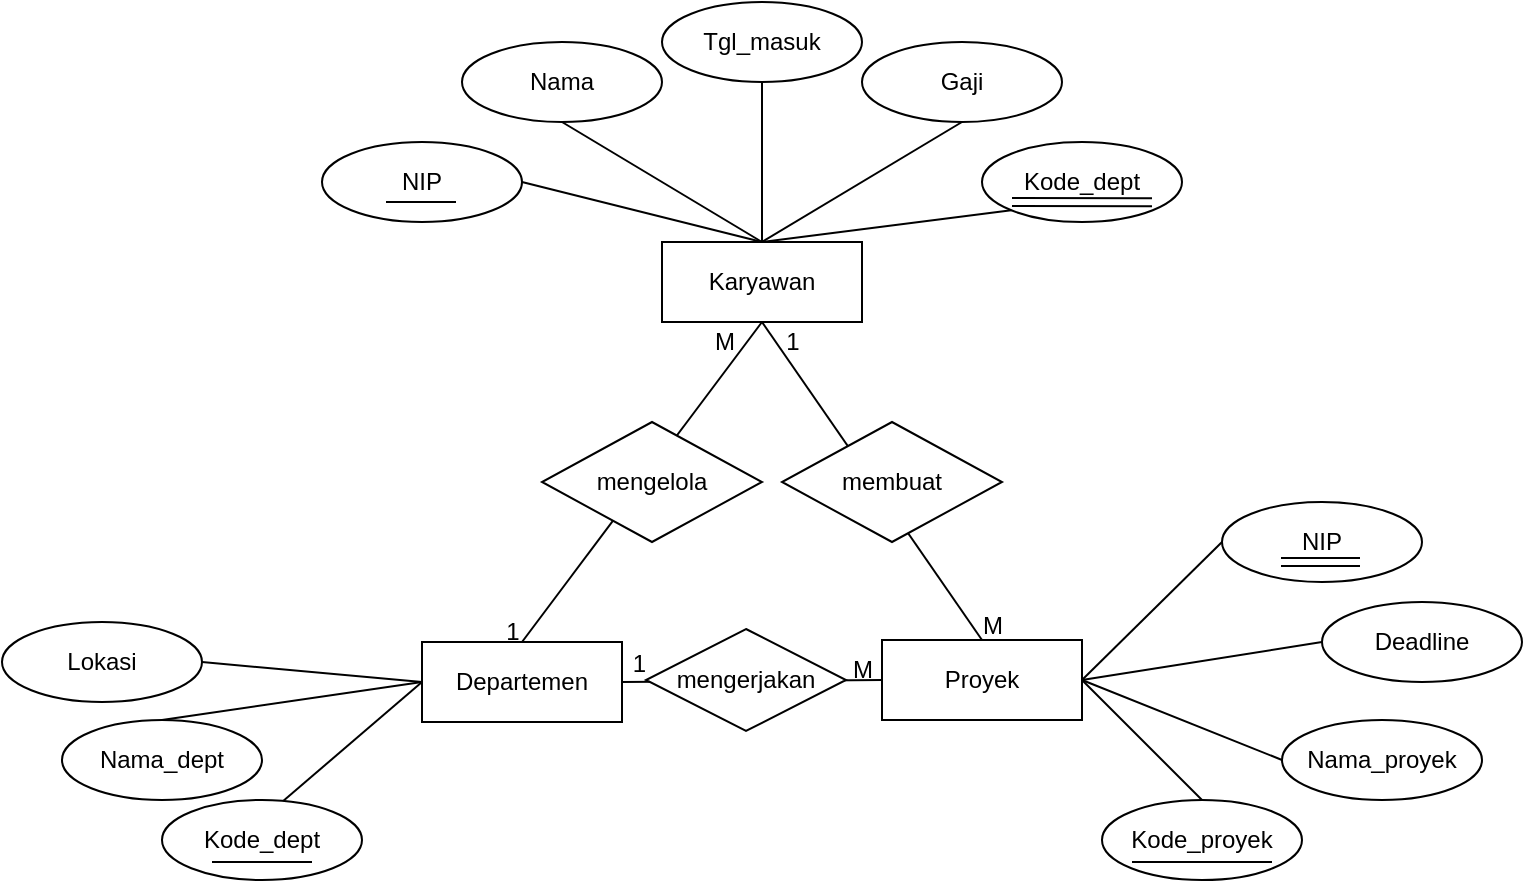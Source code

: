<mxfile version="28.1.1">
  <diagram name="Page-1" id="T4Xs-ocqWOSXwa28bpAV">
    <mxGraphModel dx="873" dy="553" grid="1" gridSize="10" guides="1" tooltips="1" connect="1" arrows="1" fold="1" page="1" pageScale="1" pageWidth="850" pageHeight="1100" math="0" shadow="0">
      <root>
        <mxCell id="0" />
        <mxCell id="1" parent="0" />
        <mxCell id="9N0o92LJvzCUoI0S7SQk-1" value="Karyawan" style="whiteSpace=wrap;html=1;align=center;" vertex="1" parent="1">
          <mxGeometry x="350" y="140" width="100" height="40" as="geometry" />
        </mxCell>
        <mxCell id="9N0o92LJvzCUoI0S7SQk-2" value="NIP" style="ellipse;whiteSpace=wrap;html=1;align=center;" vertex="1" parent="1">
          <mxGeometry x="180" y="90" width="100" height="40" as="geometry" />
        </mxCell>
        <mxCell id="9N0o92LJvzCUoI0S7SQk-3" value="Nama" style="ellipse;whiteSpace=wrap;html=1;align=center;" vertex="1" parent="1">
          <mxGeometry x="250" y="40" width="100" height="40" as="geometry" />
        </mxCell>
        <mxCell id="9N0o92LJvzCUoI0S7SQk-4" value="Tgl_masuk" style="ellipse;whiteSpace=wrap;html=1;align=center;" vertex="1" parent="1">
          <mxGeometry x="350" y="20" width="100" height="40" as="geometry" />
        </mxCell>
        <mxCell id="9N0o92LJvzCUoI0S7SQk-5" value="Gaji" style="ellipse;whiteSpace=wrap;html=1;align=center;" vertex="1" parent="1">
          <mxGeometry x="450" y="40" width="100" height="40" as="geometry" />
        </mxCell>
        <mxCell id="9N0o92LJvzCUoI0S7SQk-6" value="Kode_dept" style="ellipse;whiteSpace=wrap;html=1;align=center;" vertex="1" parent="1">
          <mxGeometry x="510" y="90" width="100" height="40" as="geometry" />
        </mxCell>
        <mxCell id="9N0o92LJvzCUoI0S7SQk-7" value="" style="endArrow=none;html=1;rounded=0;exitX=1;exitY=0.5;exitDx=0;exitDy=0;entryX=0.5;entryY=0;entryDx=0;entryDy=0;" edge="1" parent="1" source="9N0o92LJvzCUoI0S7SQk-2" target="9N0o92LJvzCUoI0S7SQk-1">
          <mxGeometry relative="1" as="geometry">
            <mxPoint x="330" y="230" as="sourcePoint" />
            <mxPoint x="490" y="230" as="targetPoint" />
          </mxGeometry>
        </mxCell>
        <mxCell id="9N0o92LJvzCUoI0S7SQk-9" value="" style="endArrow=none;html=1;rounded=0;exitX=0.5;exitY=1;exitDx=0;exitDy=0;entryX=0.5;entryY=0;entryDx=0;entryDy=0;" edge="1" parent="1" source="9N0o92LJvzCUoI0S7SQk-3" target="9N0o92LJvzCUoI0S7SQk-1">
          <mxGeometry relative="1" as="geometry">
            <mxPoint x="320" y="130" as="sourcePoint" />
            <mxPoint x="455" y="146" as="targetPoint" />
          </mxGeometry>
        </mxCell>
        <mxCell id="9N0o92LJvzCUoI0S7SQk-12" value="" style="endArrow=none;html=1;rounded=0;exitX=0.5;exitY=1;exitDx=0;exitDy=0;" edge="1" parent="1" source="9N0o92LJvzCUoI0S7SQk-4" target="9N0o92LJvzCUoI0S7SQk-1">
          <mxGeometry relative="1" as="geometry">
            <mxPoint x="370" y="120" as="sourcePoint" />
            <mxPoint x="470" y="180" as="targetPoint" />
          </mxGeometry>
        </mxCell>
        <mxCell id="9N0o92LJvzCUoI0S7SQk-14" value="" style="endArrow=none;html=1;rounded=0;exitX=0.5;exitY=1;exitDx=0;exitDy=0;entryX=0.5;entryY=0;entryDx=0;entryDy=0;" edge="1" parent="1" source="9N0o92LJvzCUoI0S7SQk-5" target="9N0o92LJvzCUoI0S7SQk-1">
          <mxGeometry relative="1" as="geometry">
            <mxPoint x="400" y="100" as="sourcePoint" />
            <mxPoint x="400" y="190" as="targetPoint" />
          </mxGeometry>
        </mxCell>
        <mxCell id="9N0o92LJvzCUoI0S7SQk-16" value="" style="endArrow=none;html=1;rounded=0;exitX=0;exitY=1;exitDx=0;exitDy=0;" edge="1" parent="1" source="9N0o92LJvzCUoI0S7SQk-6">
          <mxGeometry relative="1" as="geometry">
            <mxPoint x="560" y="100" as="sourcePoint" />
            <mxPoint x="400" y="140" as="targetPoint" />
          </mxGeometry>
        </mxCell>
        <mxCell id="9N0o92LJvzCUoI0S7SQk-18" value="Departemen" style="whiteSpace=wrap;html=1;align=center;" vertex="1" parent="1">
          <mxGeometry x="230" y="340" width="100" height="40" as="geometry" />
        </mxCell>
        <mxCell id="9N0o92LJvzCUoI0S7SQk-20" value="Proyek" style="whiteSpace=wrap;html=1;align=center;" vertex="1" parent="1">
          <mxGeometry x="460" y="339" width="100" height="40" as="geometry" />
        </mxCell>
        <mxCell id="9N0o92LJvzCUoI0S7SQk-21" value="Nama_dept" style="ellipse;whiteSpace=wrap;html=1;align=center;" vertex="1" parent="1">
          <mxGeometry x="50" y="379" width="100" height="40" as="geometry" />
        </mxCell>
        <mxCell id="9N0o92LJvzCUoI0S7SQk-22" value="Lokasi" style="ellipse;whiteSpace=wrap;html=1;align=center;" vertex="1" parent="1">
          <mxGeometry x="20" y="330" width="100" height="40" as="geometry" />
        </mxCell>
        <mxCell id="9N0o92LJvzCUoI0S7SQk-23" value="Kode_proyek" style="ellipse;whiteSpace=wrap;html=1;align=center;" vertex="1" parent="1">
          <mxGeometry x="570" y="419" width="100" height="40" as="geometry" />
        </mxCell>
        <mxCell id="9N0o92LJvzCUoI0S7SQk-24" value="Nama_proyek" style="ellipse;whiteSpace=wrap;html=1;align=center;" vertex="1" parent="1">
          <mxGeometry x="660" y="379" width="100" height="40" as="geometry" />
        </mxCell>
        <mxCell id="9N0o92LJvzCUoI0S7SQk-25" value="Deadline" style="ellipse;whiteSpace=wrap;html=1;align=center;" vertex="1" parent="1">
          <mxGeometry x="680" y="320" width="100" height="40" as="geometry" />
        </mxCell>
        <mxCell id="9N0o92LJvzCUoI0S7SQk-26" value="NIP" style="ellipse;whiteSpace=wrap;html=1;align=center;" vertex="1" parent="1">
          <mxGeometry x="630" y="270" width="100" height="40" as="geometry" />
        </mxCell>
        <mxCell id="9N0o92LJvzCUoI0S7SQk-27" value="" style="endArrow=none;html=1;rounded=0;exitX=1;exitY=0.5;exitDx=0;exitDy=0;entryX=0;entryY=0.5;entryDx=0;entryDy=0;" edge="1" parent="1" source="9N0o92LJvzCUoI0S7SQk-22" target="9N0o92LJvzCUoI0S7SQk-18">
          <mxGeometry relative="1" as="geometry">
            <mxPoint x="330" y="230" as="sourcePoint" />
            <mxPoint x="230" y="360" as="targetPoint" />
          </mxGeometry>
        </mxCell>
        <mxCell id="9N0o92LJvzCUoI0S7SQk-29" value="" style="endArrow=none;html=1;rounded=0;exitX=0.5;exitY=0;exitDx=0;exitDy=0;entryX=0;entryY=0.5;entryDx=0;entryDy=0;" edge="1" parent="1" source="9N0o92LJvzCUoI0S7SQk-21" target="9N0o92LJvzCUoI0S7SQk-18">
          <mxGeometry relative="1" as="geometry">
            <mxPoint x="330" y="230" as="sourcePoint" />
            <mxPoint x="490" y="230" as="targetPoint" />
          </mxGeometry>
        </mxCell>
        <mxCell id="9N0o92LJvzCUoI0S7SQk-31" value="" style="endArrow=none;html=1;rounded=0;exitX=0.5;exitY=0;exitDx=0;exitDy=0;entryX=0;entryY=0.5;entryDx=0;entryDy=0;" edge="1" parent="1" target="9N0o92LJvzCUoI0S7SQk-18">
          <mxGeometry relative="1" as="geometry">
            <mxPoint x="160" y="420" as="sourcePoint" />
            <mxPoint x="490" y="230" as="targetPoint" />
          </mxGeometry>
        </mxCell>
        <mxCell id="9N0o92LJvzCUoI0S7SQk-32" value="" style="resizable=0;html=1;whiteSpace=wrap;align=right;verticalAlign=bottom;" connectable="0" vertex="1" parent="9N0o92LJvzCUoI0S7SQk-31">
          <mxGeometry x="1" relative="1" as="geometry" />
        </mxCell>
        <mxCell id="9N0o92LJvzCUoI0S7SQk-33" value="" style="endArrow=none;html=1;rounded=0;exitX=0;exitY=0.5;exitDx=0;exitDy=0;entryX=1;entryY=0.5;entryDx=0;entryDy=0;" edge="1" parent="1" source="9N0o92LJvzCUoI0S7SQk-25" target="9N0o92LJvzCUoI0S7SQk-20">
          <mxGeometry relative="1" as="geometry">
            <mxPoint x="330" y="230" as="sourcePoint" />
            <mxPoint x="490" y="230" as="targetPoint" />
          </mxGeometry>
        </mxCell>
        <mxCell id="9N0o92LJvzCUoI0S7SQk-35" value="" style="endArrow=none;html=1;rounded=0;exitX=0;exitY=0.5;exitDx=0;exitDy=0;entryX=1;entryY=0.5;entryDx=0;entryDy=0;" edge="1" parent="1" source="9N0o92LJvzCUoI0S7SQk-26" target="9N0o92LJvzCUoI0S7SQk-20">
          <mxGeometry relative="1" as="geometry">
            <mxPoint x="330" y="230" as="sourcePoint" />
            <mxPoint x="490" y="230" as="targetPoint" />
          </mxGeometry>
        </mxCell>
        <mxCell id="9N0o92LJvzCUoI0S7SQk-37" value="" style="endArrow=none;html=1;rounded=0;exitX=0;exitY=0.5;exitDx=0;exitDy=0;entryX=1;entryY=0.5;entryDx=0;entryDy=0;" edge="1" parent="1" source="9N0o92LJvzCUoI0S7SQk-24" target="9N0o92LJvzCUoI0S7SQk-20">
          <mxGeometry relative="1" as="geometry">
            <mxPoint x="330" y="230" as="sourcePoint" />
            <mxPoint x="490" y="230" as="targetPoint" />
          </mxGeometry>
        </mxCell>
        <mxCell id="9N0o92LJvzCUoI0S7SQk-39" value="" style="endArrow=none;html=1;rounded=0;exitX=0.5;exitY=0;exitDx=0;exitDy=0;" edge="1" parent="1" source="9N0o92LJvzCUoI0S7SQk-23">
          <mxGeometry relative="1" as="geometry">
            <mxPoint x="330" y="230" as="sourcePoint" />
            <mxPoint x="560" y="359" as="targetPoint" />
          </mxGeometry>
        </mxCell>
        <mxCell id="9N0o92LJvzCUoI0S7SQk-40" value="" style="endArrow=none;html=1;rounded=0;exitX=0.5;exitY=0;exitDx=0;exitDy=0;entryX=0.5;entryY=1;entryDx=0;entryDy=0;" edge="1" parent="1" source="9N0o92LJvzCUoI0S7SQk-18" target="9N0o92LJvzCUoI0S7SQk-1">
          <mxGeometry relative="1" as="geometry">
            <mxPoint x="330" y="230" as="sourcePoint" />
            <mxPoint x="490" y="230" as="targetPoint" />
          </mxGeometry>
        </mxCell>
        <mxCell id="9N0o92LJvzCUoI0S7SQk-41" value="" style="resizable=0;html=1;whiteSpace=wrap;align=right;verticalAlign=bottom;" connectable="0" vertex="1" parent="9N0o92LJvzCUoI0S7SQk-40">
          <mxGeometry x="1" relative="1" as="geometry" />
        </mxCell>
        <mxCell id="9N0o92LJvzCUoI0S7SQk-42" value="mengelola" style="shape=rhombus;perimeter=rhombusPerimeter;whiteSpace=wrap;html=1;align=center;" vertex="1" parent="1">
          <mxGeometry x="290" y="230" width="110" height="60" as="geometry" />
        </mxCell>
        <mxCell id="9N0o92LJvzCUoI0S7SQk-45" value="" style="endArrow=none;html=1;rounded=0;entryX=0.5;entryY=0;entryDx=0;entryDy=0;exitX=0.5;exitY=1;exitDx=0;exitDy=0;" edge="1" parent="1" source="9N0o92LJvzCUoI0S7SQk-1" target="9N0o92LJvzCUoI0S7SQk-20">
          <mxGeometry relative="1" as="geometry">
            <mxPoint x="330" y="230" as="sourcePoint" />
            <mxPoint x="490" y="230" as="targetPoint" />
          </mxGeometry>
        </mxCell>
        <mxCell id="9N0o92LJvzCUoI0S7SQk-48" value="membuat" style="shape=rhombus;perimeter=rhombusPerimeter;whiteSpace=wrap;html=1;align=center;" vertex="1" parent="1">
          <mxGeometry x="410" y="230" width="110" height="60" as="geometry" />
        </mxCell>
        <mxCell id="9N0o92LJvzCUoI0S7SQk-52" value="1" style="text;html=1;align=center;verticalAlign=middle;resizable=0;points=[];autosize=1;strokeColor=none;fillColor=none;" vertex="1" parent="1">
          <mxGeometry x="260" y="320" width="30" height="30" as="geometry" />
        </mxCell>
        <mxCell id="9N0o92LJvzCUoI0S7SQk-53" value="M" style="text;html=1;align=center;verticalAlign=middle;resizable=0;points=[];autosize=1;strokeColor=none;fillColor=none;" vertex="1" parent="1">
          <mxGeometry x="366" y="175" width="30" height="30" as="geometry" />
        </mxCell>
        <mxCell id="9N0o92LJvzCUoI0S7SQk-56" value="1" style="text;html=1;align=center;verticalAlign=middle;resizable=0;points=[];autosize=1;strokeColor=none;fillColor=none;" vertex="1" parent="1">
          <mxGeometry x="400" y="175" width="30" height="30" as="geometry" />
        </mxCell>
        <mxCell id="9N0o92LJvzCUoI0S7SQk-57" value="M" style="text;html=1;align=center;verticalAlign=middle;resizable=0;points=[];autosize=1;strokeColor=none;fillColor=none;" vertex="1" parent="1">
          <mxGeometry x="500" y="317" width="30" height="30" as="geometry" />
        </mxCell>
        <mxCell id="9N0o92LJvzCUoI0S7SQk-60" value="Kode_dept" style="ellipse;whiteSpace=wrap;html=1;align=center;" vertex="1" parent="1">
          <mxGeometry x="100" y="419" width="100" height="40" as="geometry" />
        </mxCell>
        <mxCell id="9N0o92LJvzCUoI0S7SQk-68" value="" style="shape=link;html=1;rounded=0;" edge="1" parent="1">
          <mxGeometry relative="1" as="geometry">
            <mxPoint x="525" y="120.0" as="sourcePoint" />
            <mxPoint x="595" y="120.11" as="targetPoint" />
          </mxGeometry>
        </mxCell>
        <mxCell id="9N0o92LJvzCUoI0S7SQk-73" value="" style="endArrow=none;html=1;rounded=0;" edge="1" parent="1">
          <mxGeometry relative="1" as="geometry">
            <mxPoint x="125" y="450" as="sourcePoint" />
            <mxPoint x="175" y="450" as="targetPoint" />
          </mxGeometry>
        </mxCell>
        <mxCell id="9N0o92LJvzCUoI0S7SQk-76" value="" style="shape=link;html=1;rounded=0;" edge="1" parent="1">
          <mxGeometry relative="1" as="geometry">
            <mxPoint x="659.5" y="300" as="sourcePoint" />
            <mxPoint x="699" y="300" as="targetPoint" />
          </mxGeometry>
        </mxCell>
        <mxCell id="9N0o92LJvzCUoI0S7SQk-77" value="" style="endArrow=none;html=1;rounded=0;" edge="1" parent="1">
          <mxGeometry relative="1" as="geometry">
            <mxPoint x="212" y="120" as="sourcePoint" />
            <mxPoint x="247" y="120" as="targetPoint" />
          </mxGeometry>
        </mxCell>
        <mxCell id="9N0o92LJvzCUoI0S7SQk-78" value="" style="endArrow=none;html=1;rounded=0;" edge="1" parent="1">
          <mxGeometry relative="1" as="geometry">
            <mxPoint x="585" y="450" as="sourcePoint" />
            <mxPoint x="655" y="450" as="targetPoint" />
          </mxGeometry>
        </mxCell>
        <mxCell id="9N0o92LJvzCUoI0S7SQk-79" value="" style="endArrow=none;html=1;rounded=0;entryX=1;entryY=0.5;entryDx=0;entryDy=0;exitX=0;exitY=0.5;exitDx=0;exitDy=0;" edge="1" parent="1" source="9N0o92LJvzCUoI0S7SQk-20" target="9N0o92LJvzCUoI0S7SQk-18">
          <mxGeometry relative="1" as="geometry">
            <mxPoint x="320" y="250" as="sourcePoint" />
            <mxPoint x="480" y="250" as="targetPoint" />
          </mxGeometry>
        </mxCell>
        <mxCell id="9N0o92LJvzCUoI0S7SQk-80" value="1" style="resizable=0;html=1;whiteSpace=wrap;align=right;verticalAlign=bottom;" connectable="0" vertex="1" parent="9N0o92LJvzCUoI0S7SQk-79">
          <mxGeometry x="1" relative="1" as="geometry">
            <mxPoint x="13" as="offset" />
          </mxGeometry>
        </mxCell>
        <mxCell id="9N0o92LJvzCUoI0S7SQk-81" value="M" style="text;html=1;align=center;verticalAlign=middle;resizable=0;points=[];autosize=1;strokeColor=none;fillColor=none;" vertex="1" parent="1">
          <mxGeometry x="435" y="339" width="30" height="30" as="geometry" />
        </mxCell>
        <mxCell id="9N0o92LJvzCUoI0S7SQk-82" value="mengerjakan" style="shape=rhombus;perimeter=rhombusPerimeter;whiteSpace=wrap;html=1;align=center;" vertex="1" parent="1">
          <mxGeometry x="342" y="333.5" width="100" height="51" as="geometry" />
        </mxCell>
      </root>
    </mxGraphModel>
  </diagram>
</mxfile>
